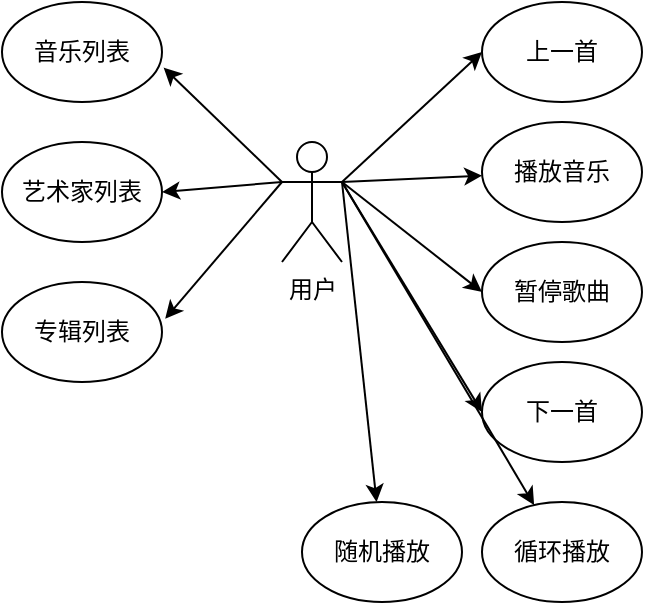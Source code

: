 <mxfile version="14.1.8" type="github"><diagram id="4IKgftMM5CkpKtV7tetH" name="Page-1"><mxGraphModel dx="612" dy="523" grid="1" gridSize="10" guides="1" tooltips="1" connect="1" arrows="1" fold="1" page="1" pageScale="1" pageWidth="827" pageHeight="1169" math="0" shadow="0"><root><mxCell id="0"/><mxCell id="1" parent="0"/><mxCell id="RzBT-m-27uth_ZnJcnC8-1" value="用户" style="shape=umlActor;verticalLabelPosition=bottom;verticalAlign=top;html=1;" vertex="1" parent="1"><mxGeometry x="180" y="100" width="30" height="60" as="geometry"/></mxCell><mxCell id="RzBT-m-27uth_ZnJcnC8-3" value="播放音乐" style="ellipse;whiteSpace=wrap;html=1;" vertex="1" parent="1"><mxGeometry x="280" y="90" width="80" height="50" as="geometry"/></mxCell><mxCell id="RzBT-m-27uth_ZnJcnC8-7" value="音乐列表" style="ellipse;whiteSpace=wrap;html=1;" vertex="1" parent="1"><mxGeometry x="40" y="30" width="80" height="50" as="geometry"/></mxCell><mxCell id="RzBT-m-27uth_ZnJcnC8-9" value="暂停歌曲" style="ellipse;whiteSpace=wrap;html=1;" vertex="1" parent="1"><mxGeometry x="280" y="150" width="80" height="50" as="geometry"/></mxCell><mxCell id="RzBT-m-27uth_ZnJcnC8-10" value="下一首" style="ellipse;whiteSpace=wrap;html=1;" vertex="1" parent="1"><mxGeometry x="280" y="210" width="80" height="50" as="geometry"/></mxCell><mxCell id="RzBT-m-27uth_ZnJcnC8-11" value="上一首" style="ellipse;whiteSpace=wrap;html=1;" vertex="1" parent="1"><mxGeometry x="280" y="30" width="80" height="50" as="geometry"/></mxCell><mxCell id="RzBT-m-27uth_ZnJcnC8-12" value="艺术家列表" style="ellipse;whiteSpace=wrap;html=1;" vertex="1" parent="1"><mxGeometry x="40" y="100" width="80" height="50" as="geometry"/></mxCell><mxCell id="RzBT-m-27uth_ZnJcnC8-13" value="专辑列表" style="ellipse;whiteSpace=wrap;html=1;" vertex="1" parent="1"><mxGeometry x="40" y="170" width="80" height="50" as="geometry"/></mxCell><mxCell id="RzBT-m-27uth_ZnJcnC8-14" value="随机播放" style="ellipse;whiteSpace=wrap;html=1;" vertex="1" parent="1"><mxGeometry x="190" y="280" width="80" height="50" as="geometry"/></mxCell><mxCell id="RzBT-m-27uth_ZnJcnC8-15" value="循环播放" style="ellipse;whiteSpace=wrap;html=1;" vertex="1" parent="1"><mxGeometry x="280" y="280" width="80" height="50" as="geometry"/></mxCell><mxCell id="RzBT-m-27uth_ZnJcnC8-17" value="" style="endArrow=classic;html=1;exitX=1;exitY=0.333;exitDx=0;exitDy=0;exitPerimeter=0;entryX=0;entryY=0.5;entryDx=0;entryDy=0;" edge="1" parent="1" source="RzBT-m-27uth_ZnJcnC8-1" target="RzBT-m-27uth_ZnJcnC8-9"><mxGeometry width="50" height="50" relative="1" as="geometry"><mxPoint x="320" y="150" as="sourcePoint"/><mxPoint x="370" y="100" as="targetPoint"/></mxGeometry></mxCell><mxCell id="RzBT-m-27uth_ZnJcnC8-18" value="" style="endArrow=classic;html=1;entryX=0;entryY=0.5;entryDx=0;entryDy=0;" edge="1" parent="1" target="RzBT-m-27uth_ZnJcnC8-11"><mxGeometry width="50" height="50" relative="1" as="geometry"><mxPoint x="210" y="120" as="sourcePoint"/><mxPoint x="260" y="70" as="targetPoint"/></mxGeometry></mxCell><mxCell id="RzBT-m-27uth_ZnJcnC8-19" value="" style="endArrow=classic;html=1;entryX=0;entryY=0.5;entryDx=0;entryDy=0;" edge="1" parent="1" target="RzBT-m-27uth_ZnJcnC8-10"><mxGeometry width="50" height="50" relative="1" as="geometry"><mxPoint x="210" y="120" as="sourcePoint"/><mxPoint x="260" y="70" as="targetPoint"/></mxGeometry></mxCell><mxCell id="RzBT-m-27uth_ZnJcnC8-20" value="" style="endArrow=classic;html=1;exitX=1;exitY=0.333;exitDx=0;exitDy=0;exitPerimeter=0;" edge="1" parent="1" source="RzBT-m-27uth_ZnJcnC8-1" target="RzBT-m-27uth_ZnJcnC8-15"><mxGeometry width="50" height="50" relative="1" as="geometry"><mxPoint x="210" y="160" as="sourcePoint"/><mxPoint x="260" y="110" as="targetPoint"/></mxGeometry></mxCell><mxCell id="RzBT-m-27uth_ZnJcnC8-21" value="" style="endArrow=classic;html=1;" edge="1" parent="1" target="RzBT-m-27uth_ZnJcnC8-14"><mxGeometry width="50" height="50" relative="1" as="geometry"><mxPoint x="210" y="120" as="sourcePoint"/><mxPoint x="230" y="110" as="targetPoint"/></mxGeometry></mxCell><mxCell id="RzBT-m-27uth_ZnJcnC8-22" value="" style="endArrow=classic;html=1;entryX=1.02;entryY=0.368;entryDx=0;entryDy=0;entryPerimeter=0;" edge="1" parent="1" target="RzBT-m-27uth_ZnJcnC8-13"><mxGeometry width="50" height="50" relative="1" as="geometry"><mxPoint x="180" y="120" as="sourcePoint"/><mxPoint x="230" y="70" as="targetPoint"/></mxGeometry></mxCell><mxCell id="RzBT-m-27uth_ZnJcnC8-23" value="" style="endArrow=classic;html=1;entryX=1;entryY=0.5;entryDx=0;entryDy=0;" edge="1" parent="1" target="RzBT-m-27uth_ZnJcnC8-12"><mxGeometry width="50" height="50" relative="1" as="geometry"><mxPoint x="180" y="120" as="sourcePoint"/><mxPoint x="230" y="70" as="targetPoint"/></mxGeometry></mxCell><mxCell id="RzBT-m-27uth_ZnJcnC8-24" value="" style="endArrow=classic;html=1;entryX=1.01;entryY=0.656;entryDx=0;entryDy=0;entryPerimeter=0;" edge="1" parent="1" target="RzBT-m-27uth_ZnJcnC8-7"><mxGeometry width="50" height="50" relative="1" as="geometry"><mxPoint x="180" y="120" as="sourcePoint"/><mxPoint x="230" y="70" as="targetPoint"/></mxGeometry></mxCell><mxCell id="RzBT-m-27uth_ZnJcnC8-25" value="" style="endArrow=classic;html=1;" edge="1" parent="1" target="RzBT-m-27uth_ZnJcnC8-3"><mxGeometry width="50" height="50" relative="1" as="geometry"><mxPoint x="210" y="120" as="sourcePoint"/><mxPoint x="260" y="70" as="targetPoint"/></mxGeometry></mxCell></root></mxGraphModel></diagram></mxfile>